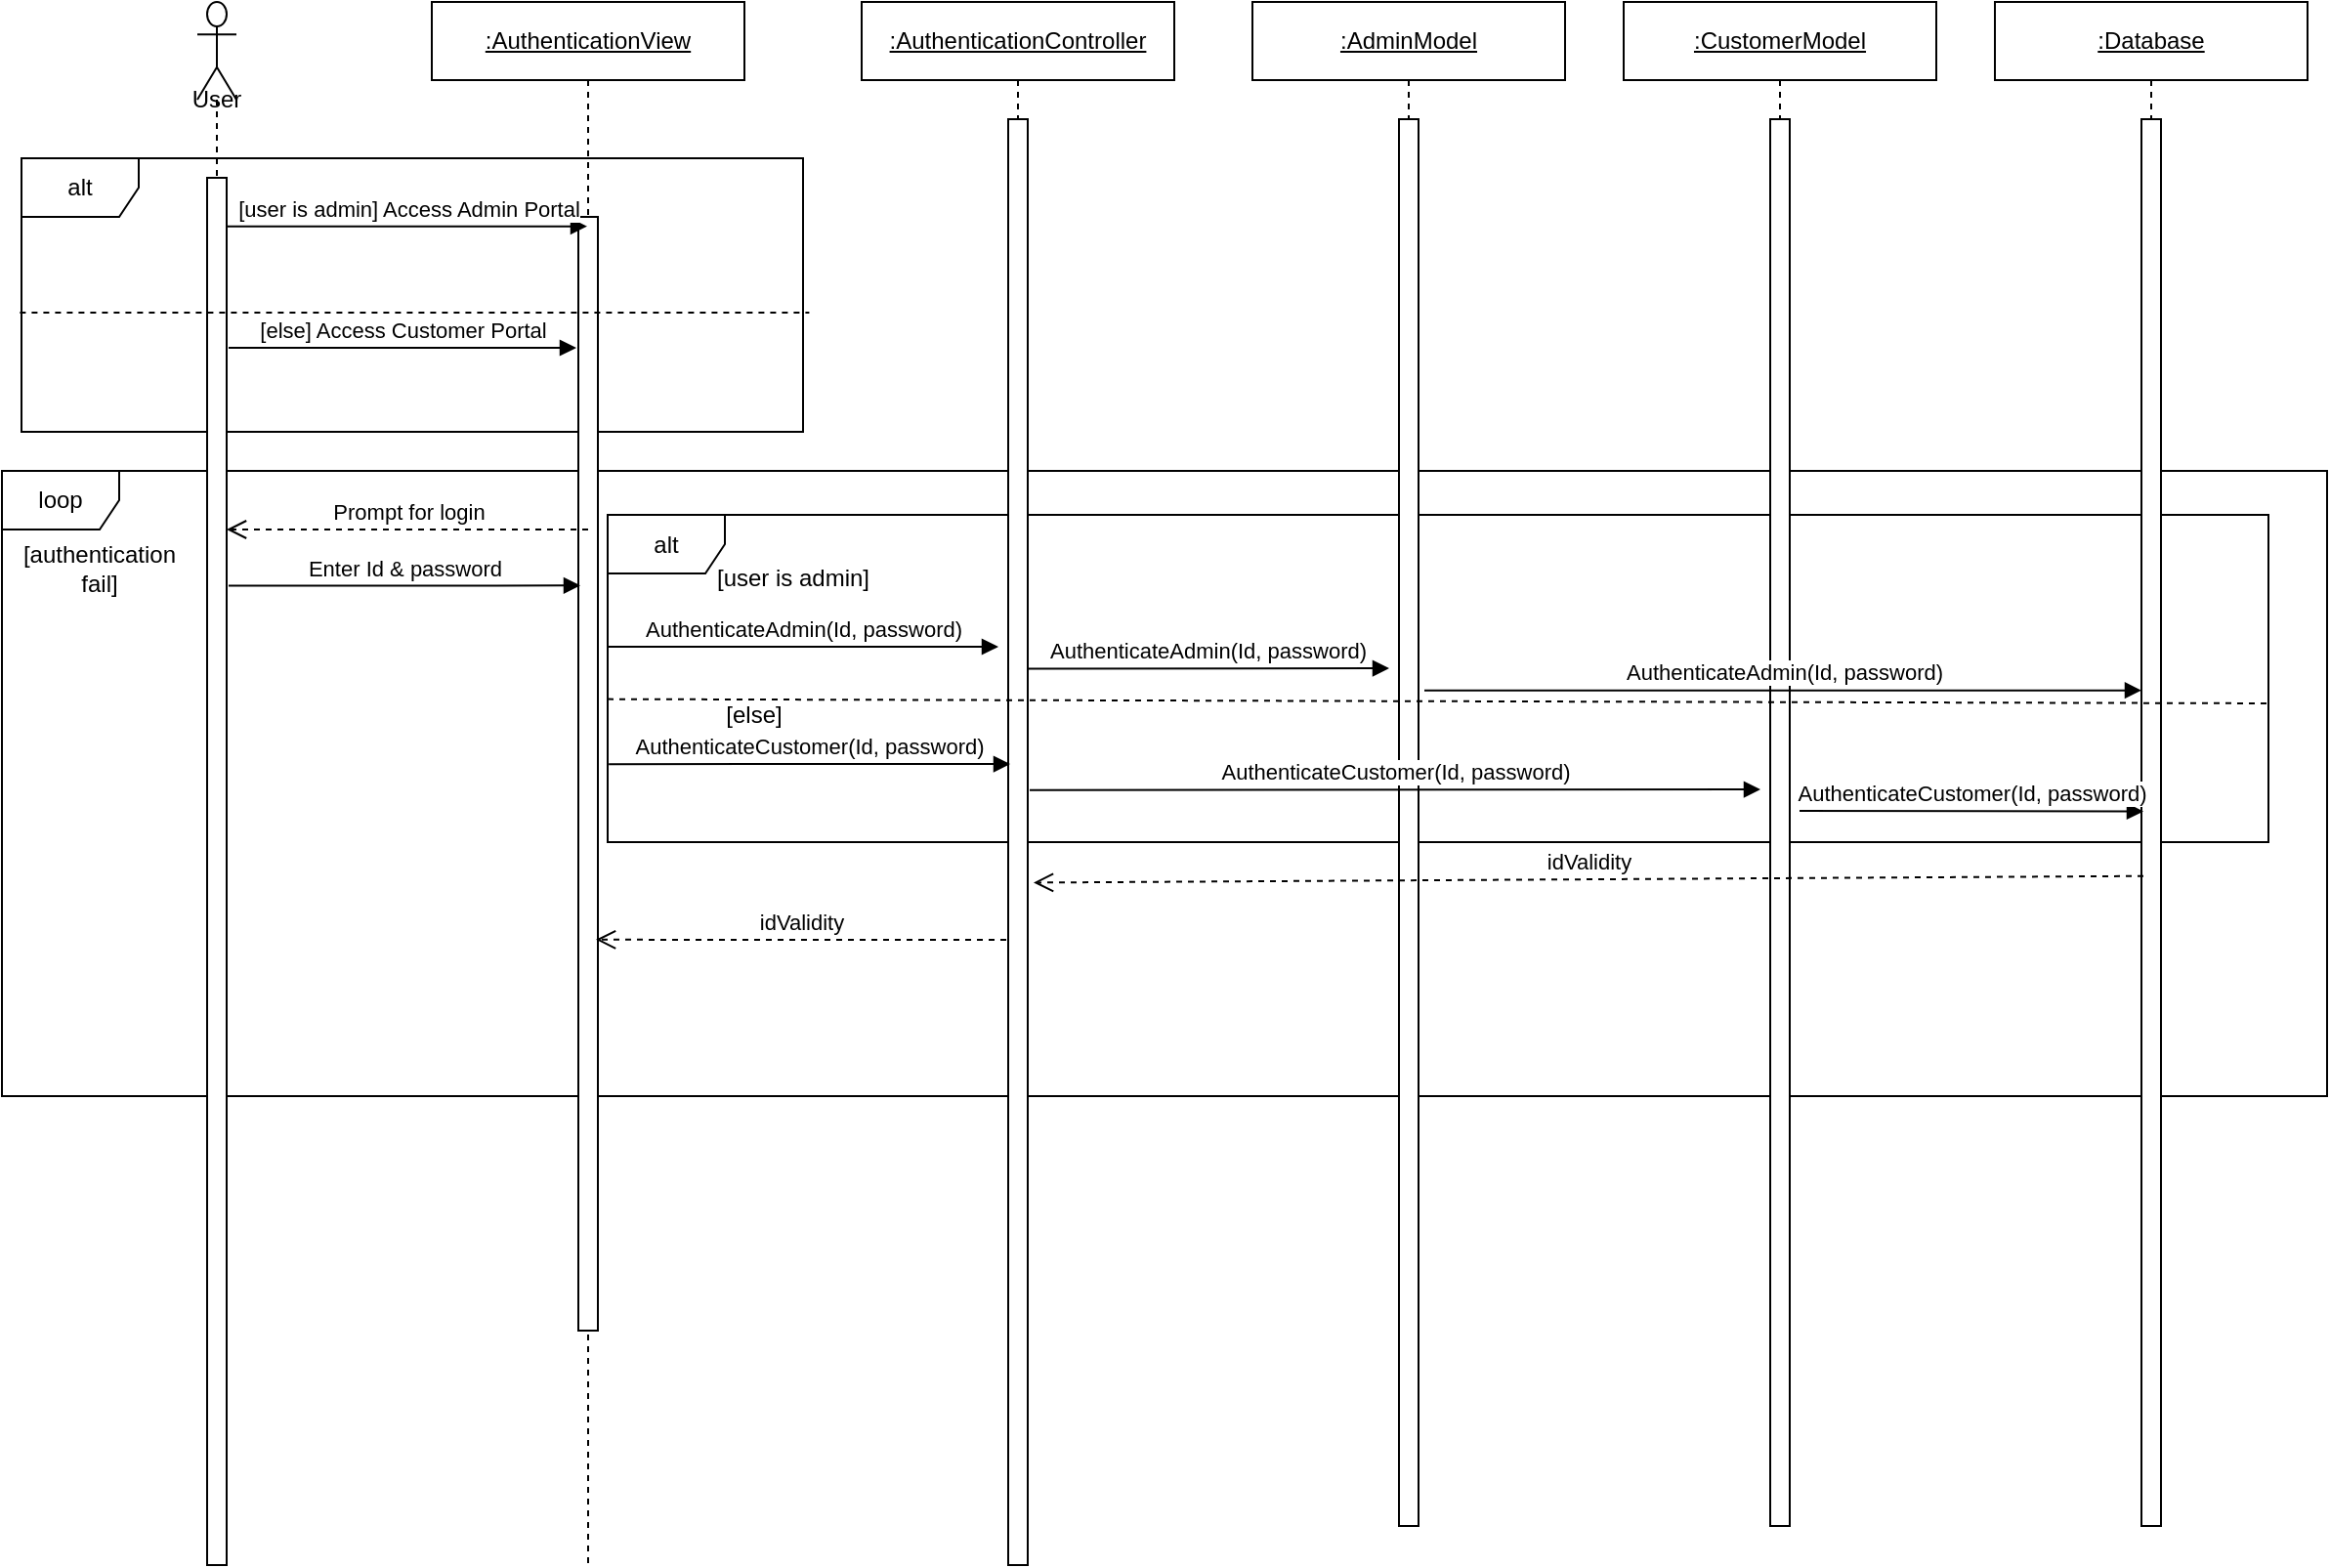 <mxfile version="13.7.3" type="device"><diagram id="EWT6WunjJZPVzBKGkw3G" name="Page-1"><mxGraphModel dx="2424" dy="997" grid="1" gridSize="10" guides="1" tooltips="1" connect="1" arrows="1" fold="1" page="1" pageScale="1" pageWidth="1100" pageHeight="850" math="0" shadow="0"><root><mxCell id="0"/><mxCell id="1" parent="0"/><mxCell id="KMlr4GjuYu0svrkayX-u-1" value="loop" style="shape=umlFrame;whiteSpace=wrap;html=1;" vertex="1" parent="1"><mxGeometry x="-50" y="280" width="1190" height="320" as="geometry"/></mxCell><mxCell id="KMlr4GjuYu0svrkayX-u-2" value="alt" style="shape=umlFrame;whiteSpace=wrap;html=1;" vertex="1" parent="1"><mxGeometry x="260" y="302.5" width="850" height="167.5" as="geometry"/></mxCell><mxCell id="KMlr4GjuYu0svrkayX-u-3" value="&lt;u&gt;:CustomerModel&lt;/u&gt;" style="shape=umlLifeline;perimeter=lifelinePerimeter;whiteSpace=wrap;html=1;container=1;collapsible=0;recursiveResize=0;outlineConnect=0;" vertex="1" parent="1"><mxGeometry x="780" y="40" width="160" height="780" as="geometry"/></mxCell><mxCell id="KMlr4GjuYu0svrkayX-u-4" value="" style="html=1;points=[];perimeter=orthogonalPerimeter;" vertex="1" parent="KMlr4GjuYu0svrkayX-u-3"><mxGeometry x="75" y="60" width="10" height="720" as="geometry"/></mxCell><mxCell id="KMlr4GjuYu0svrkayX-u-5" value="alt" style="shape=umlFrame;whiteSpace=wrap;html=1;" vertex="1" parent="1"><mxGeometry x="-40" y="120" width="400" height="140" as="geometry"/></mxCell><mxCell id="KMlr4GjuYu0svrkayX-u-6" value="&lt;u&gt;:AuthenticationView&lt;/u&gt;" style="shape=umlLifeline;perimeter=lifelinePerimeter;whiteSpace=wrap;html=1;container=1;collapsible=0;recursiveResize=0;outlineConnect=0;" vertex="1" parent="1"><mxGeometry x="170" y="40" width="160" height="800" as="geometry"/></mxCell><mxCell id="KMlr4GjuYu0svrkayX-u-7" value="" style="html=1;points=[];perimeter=orthogonalPerimeter;" vertex="1" parent="KMlr4GjuYu0svrkayX-u-6"><mxGeometry x="75" y="110" width="10" height="570" as="geometry"/></mxCell><mxCell id="KMlr4GjuYu0svrkayX-u-8" value="User" style="shape=umlLifeline;participant=umlActor;perimeter=lifelinePerimeter;whiteSpace=wrap;html=1;container=1;collapsible=0;recursiveResize=0;verticalAlign=top;spacingTop=36;outlineConnect=0;size=50;" vertex="1" parent="1"><mxGeometry x="50" y="40" width="20" height="800" as="geometry"/></mxCell><mxCell id="KMlr4GjuYu0svrkayX-u-9" value="" style="html=1;points=[];perimeter=orthogonalPerimeter;" vertex="1" parent="KMlr4GjuYu0svrkayX-u-8"><mxGeometry x="5" y="90" width="10" height="710" as="geometry"/></mxCell><mxCell id="KMlr4GjuYu0svrkayX-u-10" value="&lt;u&gt;:AuthenticationController&lt;/u&gt;" style="shape=umlLifeline;perimeter=lifelinePerimeter;whiteSpace=wrap;html=1;container=1;collapsible=0;recursiveResize=0;outlineConnect=0;" vertex="1" parent="1"><mxGeometry x="390" y="40" width="160" height="800" as="geometry"/></mxCell><mxCell id="KMlr4GjuYu0svrkayX-u-11" value="" style="html=1;points=[];perimeter=orthogonalPerimeter;" vertex="1" parent="KMlr4GjuYu0svrkayX-u-10"><mxGeometry x="75" y="60" width="10" height="740" as="geometry"/></mxCell><mxCell id="KMlr4GjuYu0svrkayX-u-12" value="&lt;u&gt;:AdminModel&lt;/u&gt;" style="shape=umlLifeline;perimeter=lifelinePerimeter;whiteSpace=wrap;html=1;container=1;collapsible=0;recursiveResize=0;outlineConnect=0;" vertex="1" parent="1"><mxGeometry x="590" y="40" width="160" height="780" as="geometry"/></mxCell><mxCell id="KMlr4GjuYu0svrkayX-u-13" value="" style="html=1;points=[];perimeter=orthogonalPerimeter;" vertex="1" parent="KMlr4GjuYu0svrkayX-u-12"><mxGeometry x="75" y="60" width="10" height="720" as="geometry"/></mxCell><mxCell id="KMlr4GjuYu0svrkayX-u-14" value="&lt;u&gt;:Database&lt;/u&gt;" style="shape=umlLifeline;perimeter=lifelinePerimeter;whiteSpace=wrap;html=1;container=1;collapsible=0;recursiveResize=0;outlineConnect=0;" vertex="1" parent="1"><mxGeometry x="970" y="40" width="160" height="780" as="geometry"/></mxCell><mxCell id="KMlr4GjuYu0svrkayX-u-15" value="" style="html=1;points=[];perimeter=orthogonalPerimeter;" vertex="1" parent="KMlr4GjuYu0svrkayX-u-14"><mxGeometry x="75" y="60" width="10" height="720" as="geometry"/></mxCell><mxCell id="KMlr4GjuYu0svrkayX-u-16" value="[authentication fail]" style="text;html=1;strokeColor=none;fillColor=none;align=center;verticalAlign=middle;whiteSpace=wrap;rounded=0;" vertex="1" parent="1"><mxGeometry x="-20" y="320" width="40" height="20" as="geometry"/></mxCell><mxCell id="KMlr4GjuYu0svrkayX-u-17" value="[user is admin] Access Admin Portal" style="html=1;verticalAlign=bottom;endArrow=block;exitX=1;exitY=0.035;exitDx=0;exitDy=0;exitPerimeter=0;" edge="1" parent="1" source="KMlr4GjuYu0svrkayX-u-9" target="KMlr4GjuYu0svrkayX-u-6"><mxGeometry width="80" relative="1" as="geometry"><mxPoint x="160" y="120" as="sourcePoint"/><mxPoint x="300" y="120" as="targetPoint"/></mxGeometry></mxCell><mxCell id="KMlr4GjuYu0svrkayX-u-18" value="" style="endArrow=none;dashed=1;html=1;exitX=-0.002;exitY=0.564;exitDx=0;exitDy=0;exitPerimeter=0;entryX=1.008;entryY=0.564;entryDx=0;entryDy=0;entryPerimeter=0;" edge="1" parent="1" source="KMlr4GjuYu0svrkayX-u-5" target="KMlr4GjuYu0svrkayX-u-5"><mxGeometry width="50" height="50" relative="1" as="geometry"><mxPoint x="550" y="410" as="sourcePoint"/><mxPoint x="600" y="360" as="targetPoint"/></mxGeometry></mxCell><mxCell id="KMlr4GjuYu0svrkayX-u-19" value="[else] Access Customer Portal" style="html=1;verticalAlign=bottom;endArrow=block;" edge="1" parent="1"><mxGeometry width="80" relative="1" as="geometry"><mxPoint x="66" y="217" as="sourcePoint"/><mxPoint x="244" y="217" as="targetPoint"/></mxGeometry></mxCell><mxCell id="KMlr4GjuYu0svrkayX-u-20" value="Prompt for login" style="html=1;verticalAlign=bottom;endArrow=open;dashed=1;endSize=8;" edge="1" parent="1" target="KMlr4GjuYu0svrkayX-u-9"><mxGeometry relative="1" as="geometry"><mxPoint x="250" y="310" as="sourcePoint"/><mxPoint x="-250" y="610" as="targetPoint"/></mxGeometry></mxCell><mxCell id="KMlr4GjuYu0svrkayX-u-21" value="Enter Id &amp;amp; password" style="html=1;verticalAlign=bottom;endArrow=block;exitX=1.1;exitY=0.294;exitDx=0;exitDy=0;exitPerimeter=0;entryX=0.1;entryY=0.331;entryDx=0;entryDy=0;entryPerimeter=0;" edge="1" parent="1" source="KMlr4GjuYu0svrkayX-u-9" target="KMlr4GjuYu0svrkayX-u-7"><mxGeometry width="80" relative="1" as="geometry"><mxPoint x="-120" y="610" as="sourcePoint"/><mxPoint x="243" y="321" as="targetPoint"/></mxGeometry></mxCell><mxCell id="KMlr4GjuYu0svrkayX-u-22" value="AuthenticateAdmin(Id, password)" style="html=1;verticalAlign=bottom;endArrow=block;" edge="1" parent="1"><mxGeometry width="80" relative="1" as="geometry"><mxPoint x="260" y="370" as="sourcePoint"/><mxPoint x="460" y="370" as="targetPoint"/></mxGeometry></mxCell><mxCell id="KMlr4GjuYu0svrkayX-u-23" value="AuthenticateAdmin(Id, password)" style="html=1;verticalAlign=bottom;endArrow=block;exitX=1;exitY=0.38;exitDx=0;exitDy=0;exitPerimeter=0;" edge="1" parent="1" source="KMlr4GjuYu0svrkayX-u-11"><mxGeometry width="80" relative="1" as="geometry"><mxPoint x="830" y="630" as="sourcePoint"/><mxPoint x="660" y="381" as="targetPoint"/></mxGeometry></mxCell><mxCell id="KMlr4GjuYu0svrkayX-u-24" value="idValidity" style="html=1;verticalAlign=bottom;endArrow=open;dashed=1;endSize=8;exitX=0.1;exitY=0.538;exitDx=0;exitDy=0;exitPerimeter=0;entryX=1.3;entryY=0.528;entryDx=0;entryDy=0;entryPerimeter=0;" edge="1" parent="1" source="KMlr4GjuYu0svrkayX-u-15" target="KMlr4GjuYu0svrkayX-u-11"><mxGeometry relative="1" as="geometry"><mxPoint x="1040" y="474" as="sourcePoint"/><mxPoint x="475" y="474" as="targetPoint"/></mxGeometry></mxCell><mxCell id="KMlr4GjuYu0svrkayX-u-25" value="[user is admin]" style="text;html=1;strokeColor=none;fillColor=none;align=center;verticalAlign=middle;whiteSpace=wrap;rounded=0;" vertex="1" parent="1"><mxGeometry x="310" y="330" width="90" height="10" as="geometry"/></mxCell><mxCell id="KMlr4GjuYu0svrkayX-u-26" value="[else]" style="text;html=1;strokeColor=none;fillColor=none;align=center;verticalAlign=middle;whiteSpace=wrap;rounded=0;" vertex="1" parent="1"><mxGeometry x="290" y="400" width="90" height="10" as="geometry"/></mxCell><mxCell id="KMlr4GjuYu0svrkayX-u-27" value="AuthenticateCustomer(Id, password)" style="html=1;verticalAlign=bottom;endArrow=block;exitX=0.261;exitY=0.469;exitDx=0;exitDy=0;exitPerimeter=0;" edge="1" parent="1" source="KMlr4GjuYu0svrkayX-u-1"><mxGeometry width="80" relative="1" as="geometry"><mxPoint x="270" y="380" as="sourcePoint"/><mxPoint x="466" y="430" as="targetPoint"/></mxGeometry></mxCell><mxCell id="KMlr4GjuYu0svrkayX-u-28" value="AuthenticateCustomer(Id, password)" style="html=1;verticalAlign=bottom;endArrow=block;exitX=1.1;exitY=0.464;exitDx=0;exitDy=0;exitPerimeter=0;" edge="1" parent="1" source="KMlr4GjuYu0svrkayX-u-11"><mxGeometry width="80" relative="1" as="geometry"><mxPoint x="870" y="435" as="sourcePoint"/><mxPoint x="850" y="443" as="targetPoint"/></mxGeometry></mxCell><mxCell id="KMlr4GjuYu0svrkayX-u-29" value="idValidity" style="html=1;verticalAlign=bottom;endArrow=open;dashed=1;endSize=8;entryX=0.9;entryY=0.649;entryDx=0;entryDy=0;entryPerimeter=0;" edge="1" parent="1" target="KMlr4GjuYu0svrkayX-u-7"><mxGeometry relative="1" as="geometry"><mxPoint x="464" y="520" as="sourcePoint"/><mxPoint x="258" y="503" as="targetPoint"/></mxGeometry></mxCell><mxCell id="KMlr4GjuYu0svrkayX-u-30" value="AuthenticateAdmin(Id, password)" style="html=1;verticalAlign=bottom;endArrow=block;exitX=1.3;exitY=0.406;exitDx=0;exitDy=0;exitPerimeter=0;" edge="1" parent="1" source="KMlr4GjuYu0svrkayX-u-13" target="KMlr4GjuYu0svrkayX-u-15"><mxGeometry width="80" relative="1" as="geometry"><mxPoint x="485" y="391.2" as="sourcePoint"/><mxPoint x="670" y="391" as="targetPoint"/></mxGeometry></mxCell><mxCell id="KMlr4GjuYu0svrkayX-u-31" value="AuthenticateCustomer(Id, password)" style="html=1;verticalAlign=bottom;endArrow=block;entryX=0.1;entryY=0.492;entryDx=0;entryDy=0;entryPerimeter=0;" edge="1" parent="1" target="KMlr4GjuYu0svrkayX-u-15"><mxGeometry width="80" relative="1" as="geometry"><mxPoint x="870" y="454" as="sourcePoint"/><mxPoint x="860" y="453" as="targetPoint"/></mxGeometry></mxCell><mxCell id="KMlr4GjuYu0svrkayX-u-32" value="" style="endArrow=none;dashed=1;html=1;exitX=1.5;exitY=0.433;exitDx=0;exitDy=0;exitPerimeter=0;entryX=1;entryY=0.576;entryDx=0;entryDy=0;entryPerimeter=0;" edge="1" parent="1" source="KMlr4GjuYu0svrkayX-u-7" target="KMlr4GjuYu0svrkayX-u-2"><mxGeometry width="50" height="50" relative="1" as="geometry"><mxPoint x="-30.8" y="208.96" as="sourcePoint"/><mxPoint x="373.2" y="208.96" as="targetPoint"/></mxGeometry></mxCell></root></mxGraphModel></diagram></mxfile>